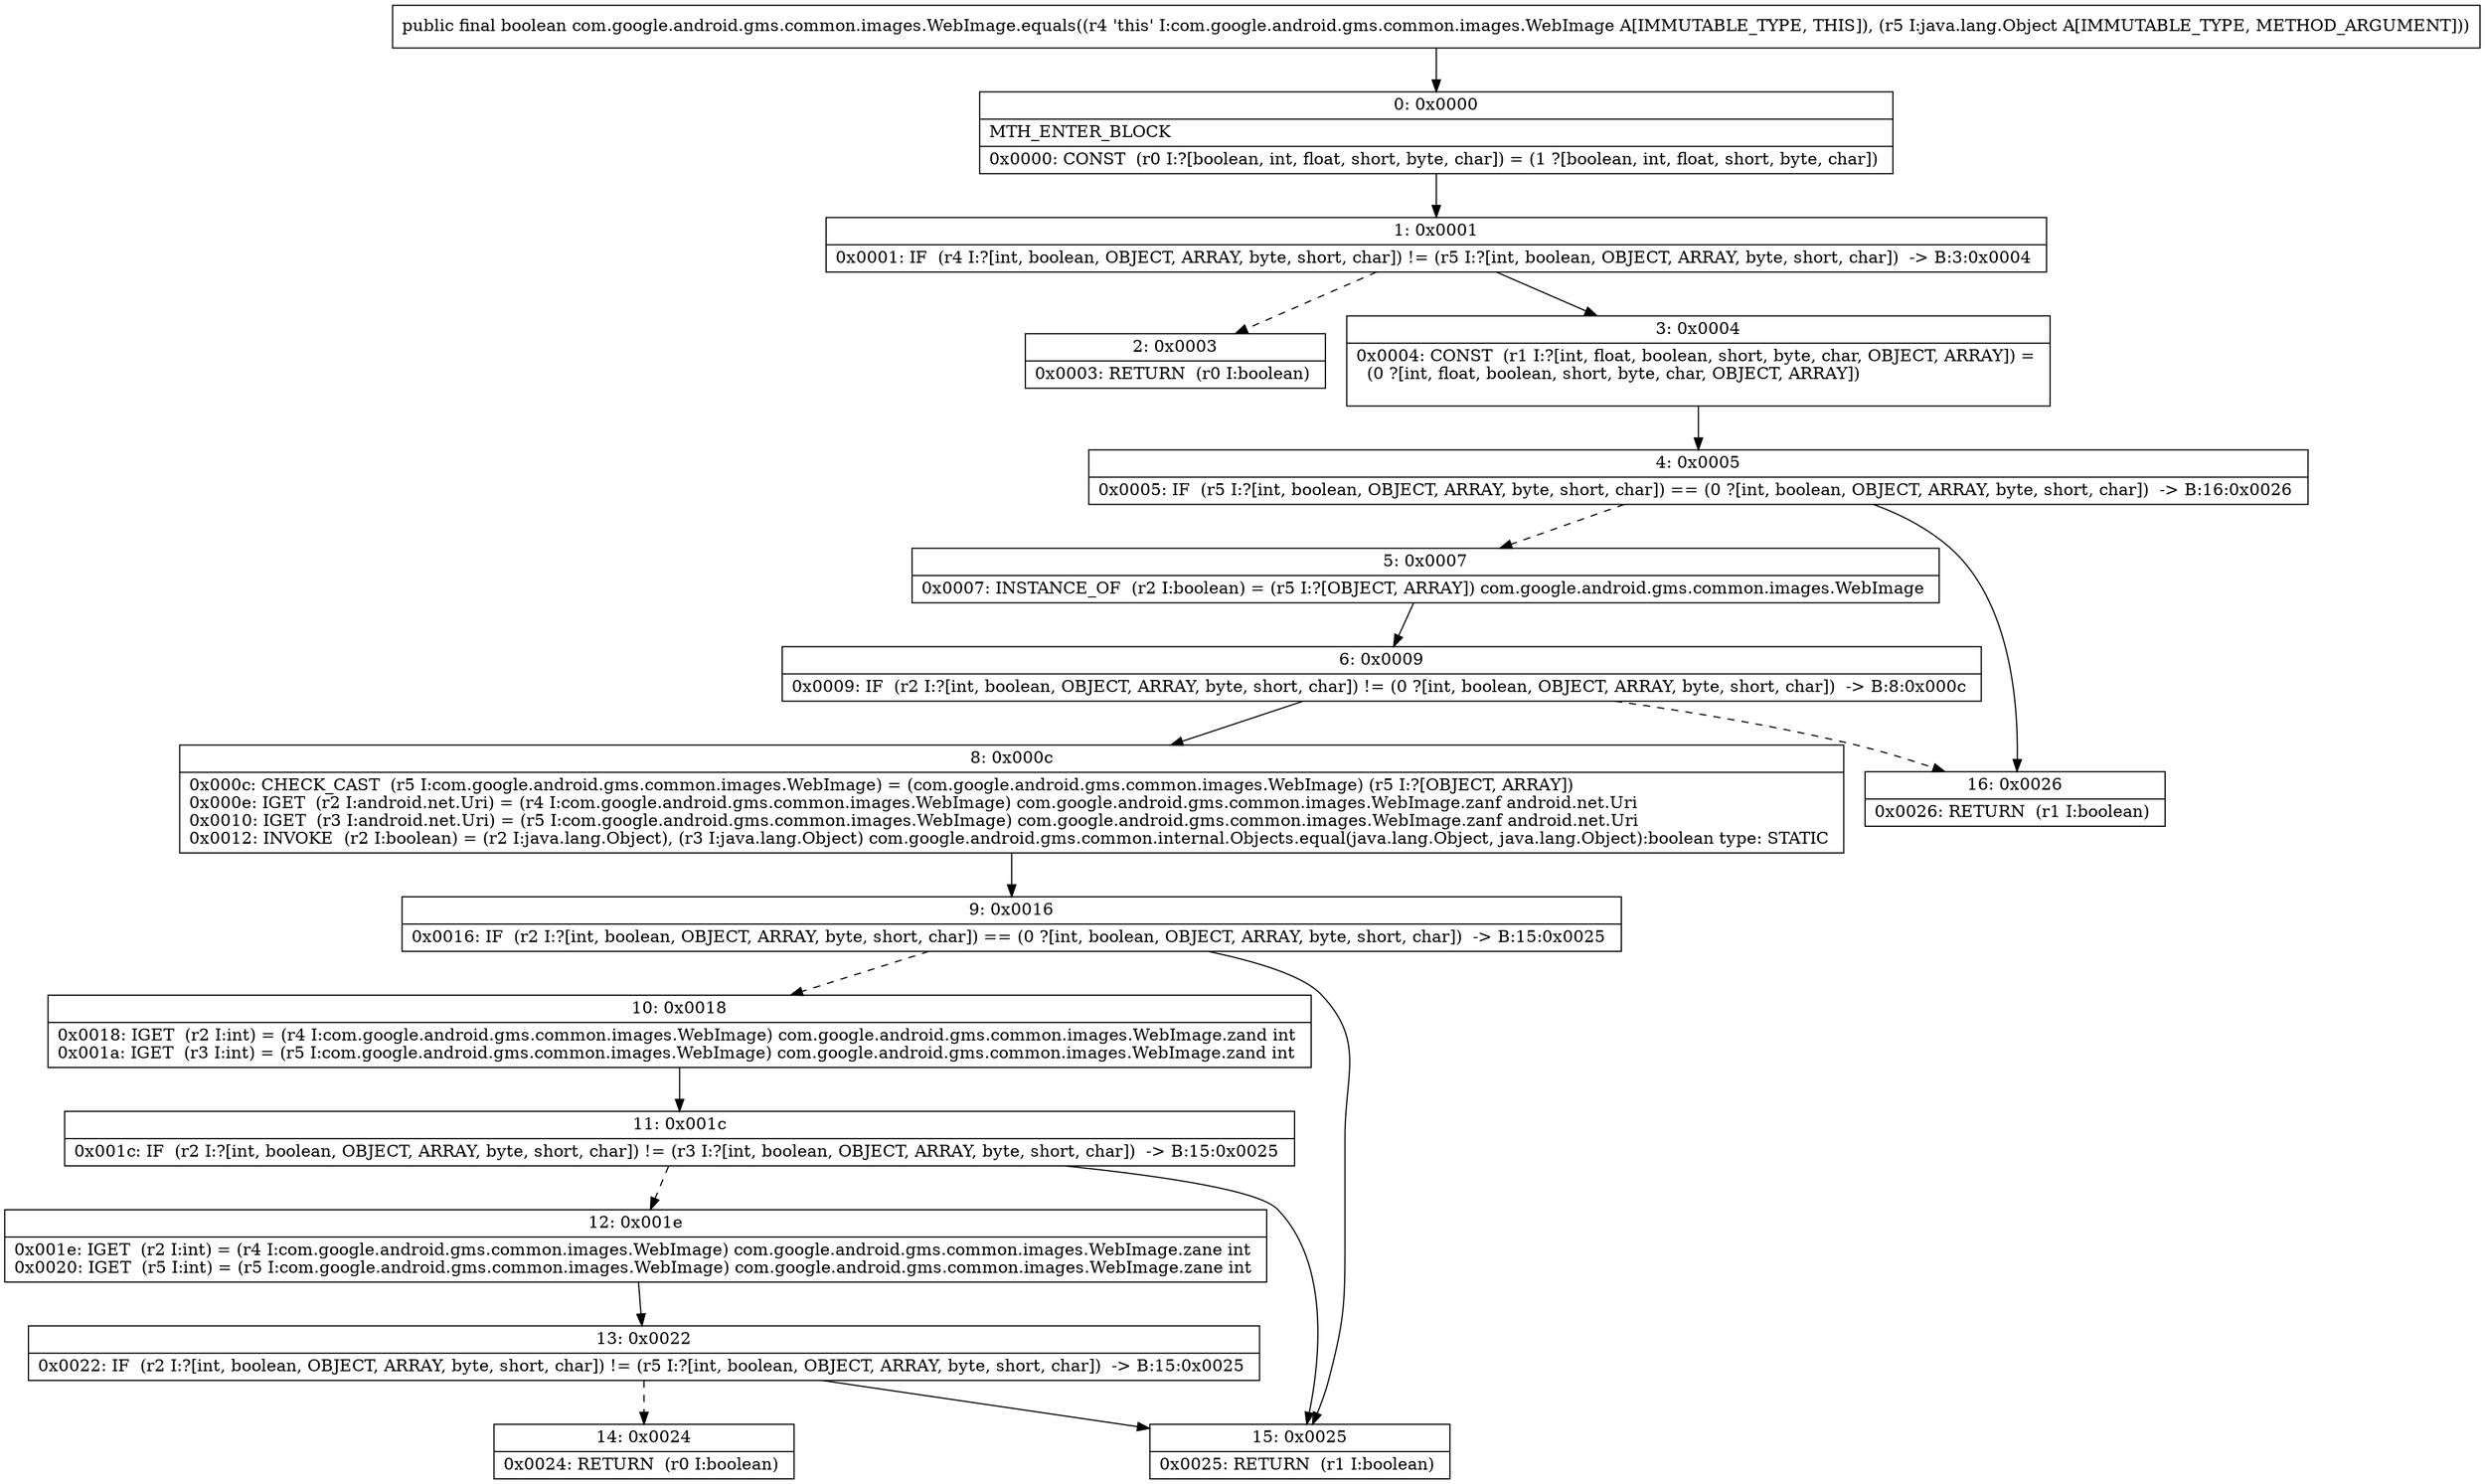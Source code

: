 digraph "CFG forcom.google.android.gms.common.images.WebImage.equals(Ljava\/lang\/Object;)Z" {
Node_0 [shape=record,label="{0\:\ 0x0000|MTH_ENTER_BLOCK\l|0x0000: CONST  (r0 I:?[boolean, int, float, short, byte, char]) = (1 ?[boolean, int, float, short, byte, char]) \l}"];
Node_1 [shape=record,label="{1\:\ 0x0001|0x0001: IF  (r4 I:?[int, boolean, OBJECT, ARRAY, byte, short, char]) != (r5 I:?[int, boolean, OBJECT, ARRAY, byte, short, char])  \-\> B:3:0x0004 \l}"];
Node_2 [shape=record,label="{2\:\ 0x0003|0x0003: RETURN  (r0 I:boolean) \l}"];
Node_3 [shape=record,label="{3\:\ 0x0004|0x0004: CONST  (r1 I:?[int, float, boolean, short, byte, char, OBJECT, ARRAY]) = \l  (0 ?[int, float, boolean, short, byte, char, OBJECT, ARRAY])\l \l}"];
Node_4 [shape=record,label="{4\:\ 0x0005|0x0005: IF  (r5 I:?[int, boolean, OBJECT, ARRAY, byte, short, char]) == (0 ?[int, boolean, OBJECT, ARRAY, byte, short, char])  \-\> B:16:0x0026 \l}"];
Node_5 [shape=record,label="{5\:\ 0x0007|0x0007: INSTANCE_OF  (r2 I:boolean) = (r5 I:?[OBJECT, ARRAY]) com.google.android.gms.common.images.WebImage \l}"];
Node_6 [shape=record,label="{6\:\ 0x0009|0x0009: IF  (r2 I:?[int, boolean, OBJECT, ARRAY, byte, short, char]) != (0 ?[int, boolean, OBJECT, ARRAY, byte, short, char])  \-\> B:8:0x000c \l}"];
Node_8 [shape=record,label="{8\:\ 0x000c|0x000c: CHECK_CAST  (r5 I:com.google.android.gms.common.images.WebImage) = (com.google.android.gms.common.images.WebImage) (r5 I:?[OBJECT, ARRAY]) \l0x000e: IGET  (r2 I:android.net.Uri) = (r4 I:com.google.android.gms.common.images.WebImage) com.google.android.gms.common.images.WebImage.zanf android.net.Uri \l0x0010: IGET  (r3 I:android.net.Uri) = (r5 I:com.google.android.gms.common.images.WebImage) com.google.android.gms.common.images.WebImage.zanf android.net.Uri \l0x0012: INVOKE  (r2 I:boolean) = (r2 I:java.lang.Object), (r3 I:java.lang.Object) com.google.android.gms.common.internal.Objects.equal(java.lang.Object, java.lang.Object):boolean type: STATIC \l}"];
Node_9 [shape=record,label="{9\:\ 0x0016|0x0016: IF  (r2 I:?[int, boolean, OBJECT, ARRAY, byte, short, char]) == (0 ?[int, boolean, OBJECT, ARRAY, byte, short, char])  \-\> B:15:0x0025 \l}"];
Node_10 [shape=record,label="{10\:\ 0x0018|0x0018: IGET  (r2 I:int) = (r4 I:com.google.android.gms.common.images.WebImage) com.google.android.gms.common.images.WebImage.zand int \l0x001a: IGET  (r3 I:int) = (r5 I:com.google.android.gms.common.images.WebImage) com.google.android.gms.common.images.WebImage.zand int \l}"];
Node_11 [shape=record,label="{11\:\ 0x001c|0x001c: IF  (r2 I:?[int, boolean, OBJECT, ARRAY, byte, short, char]) != (r3 I:?[int, boolean, OBJECT, ARRAY, byte, short, char])  \-\> B:15:0x0025 \l}"];
Node_12 [shape=record,label="{12\:\ 0x001e|0x001e: IGET  (r2 I:int) = (r4 I:com.google.android.gms.common.images.WebImage) com.google.android.gms.common.images.WebImage.zane int \l0x0020: IGET  (r5 I:int) = (r5 I:com.google.android.gms.common.images.WebImage) com.google.android.gms.common.images.WebImage.zane int \l}"];
Node_13 [shape=record,label="{13\:\ 0x0022|0x0022: IF  (r2 I:?[int, boolean, OBJECT, ARRAY, byte, short, char]) != (r5 I:?[int, boolean, OBJECT, ARRAY, byte, short, char])  \-\> B:15:0x0025 \l}"];
Node_14 [shape=record,label="{14\:\ 0x0024|0x0024: RETURN  (r0 I:boolean) \l}"];
Node_15 [shape=record,label="{15\:\ 0x0025|0x0025: RETURN  (r1 I:boolean) \l}"];
Node_16 [shape=record,label="{16\:\ 0x0026|0x0026: RETURN  (r1 I:boolean) \l}"];
MethodNode[shape=record,label="{public final boolean com.google.android.gms.common.images.WebImage.equals((r4 'this' I:com.google.android.gms.common.images.WebImage A[IMMUTABLE_TYPE, THIS]), (r5 I:java.lang.Object A[IMMUTABLE_TYPE, METHOD_ARGUMENT])) }"];
MethodNode -> Node_0;
Node_0 -> Node_1;
Node_1 -> Node_2[style=dashed];
Node_1 -> Node_3;
Node_3 -> Node_4;
Node_4 -> Node_5[style=dashed];
Node_4 -> Node_16;
Node_5 -> Node_6;
Node_6 -> Node_8;
Node_6 -> Node_16[style=dashed];
Node_8 -> Node_9;
Node_9 -> Node_10[style=dashed];
Node_9 -> Node_15;
Node_10 -> Node_11;
Node_11 -> Node_12[style=dashed];
Node_11 -> Node_15;
Node_12 -> Node_13;
Node_13 -> Node_14[style=dashed];
Node_13 -> Node_15;
}

